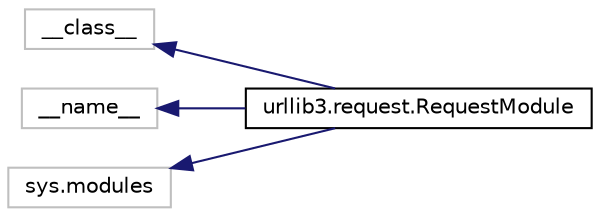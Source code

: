 digraph "Graphical Class Hierarchy"
{
 // LATEX_PDF_SIZE
  edge [fontname="Helvetica",fontsize="10",labelfontname="Helvetica",labelfontsize="10"];
  node [fontname="Helvetica",fontsize="10",shape=record];
  rankdir="LR";
  Node1 [label="__class__",height=0.2,width=0.4,color="grey75", fillcolor="white", style="filled",tooltip=" "];
  Node1 -> Node0 [dir="back",color="midnightblue",fontsize="10",style="solid",fontname="Helvetica"];
  Node0 [label="urllib3.request.RequestModule",height=0.2,width=0.4,color="black", fillcolor="white", style="filled",URL="$classurllib3_1_1request_1_1RequestModule.html",tooltip=" "];
  Node6 [label="__name__",height=0.2,width=0.4,color="grey75", fillcolor="white", style="filled",tooltip=" "];
  Node6 -> Node0 [dir="back",color="midnightblue",fontsize="10",style="solid",fontname="Helvetica"];
  Node1922 [label="sys.modules",height=0.2,width=0.4,color="grey75", fillcolor="white", style="filled",tooltip=" "];
  Node1922 -> Node0 [dir="back",color="midnightblue",fontsize="10",style="solid",fontname="Helvetica"];
}
